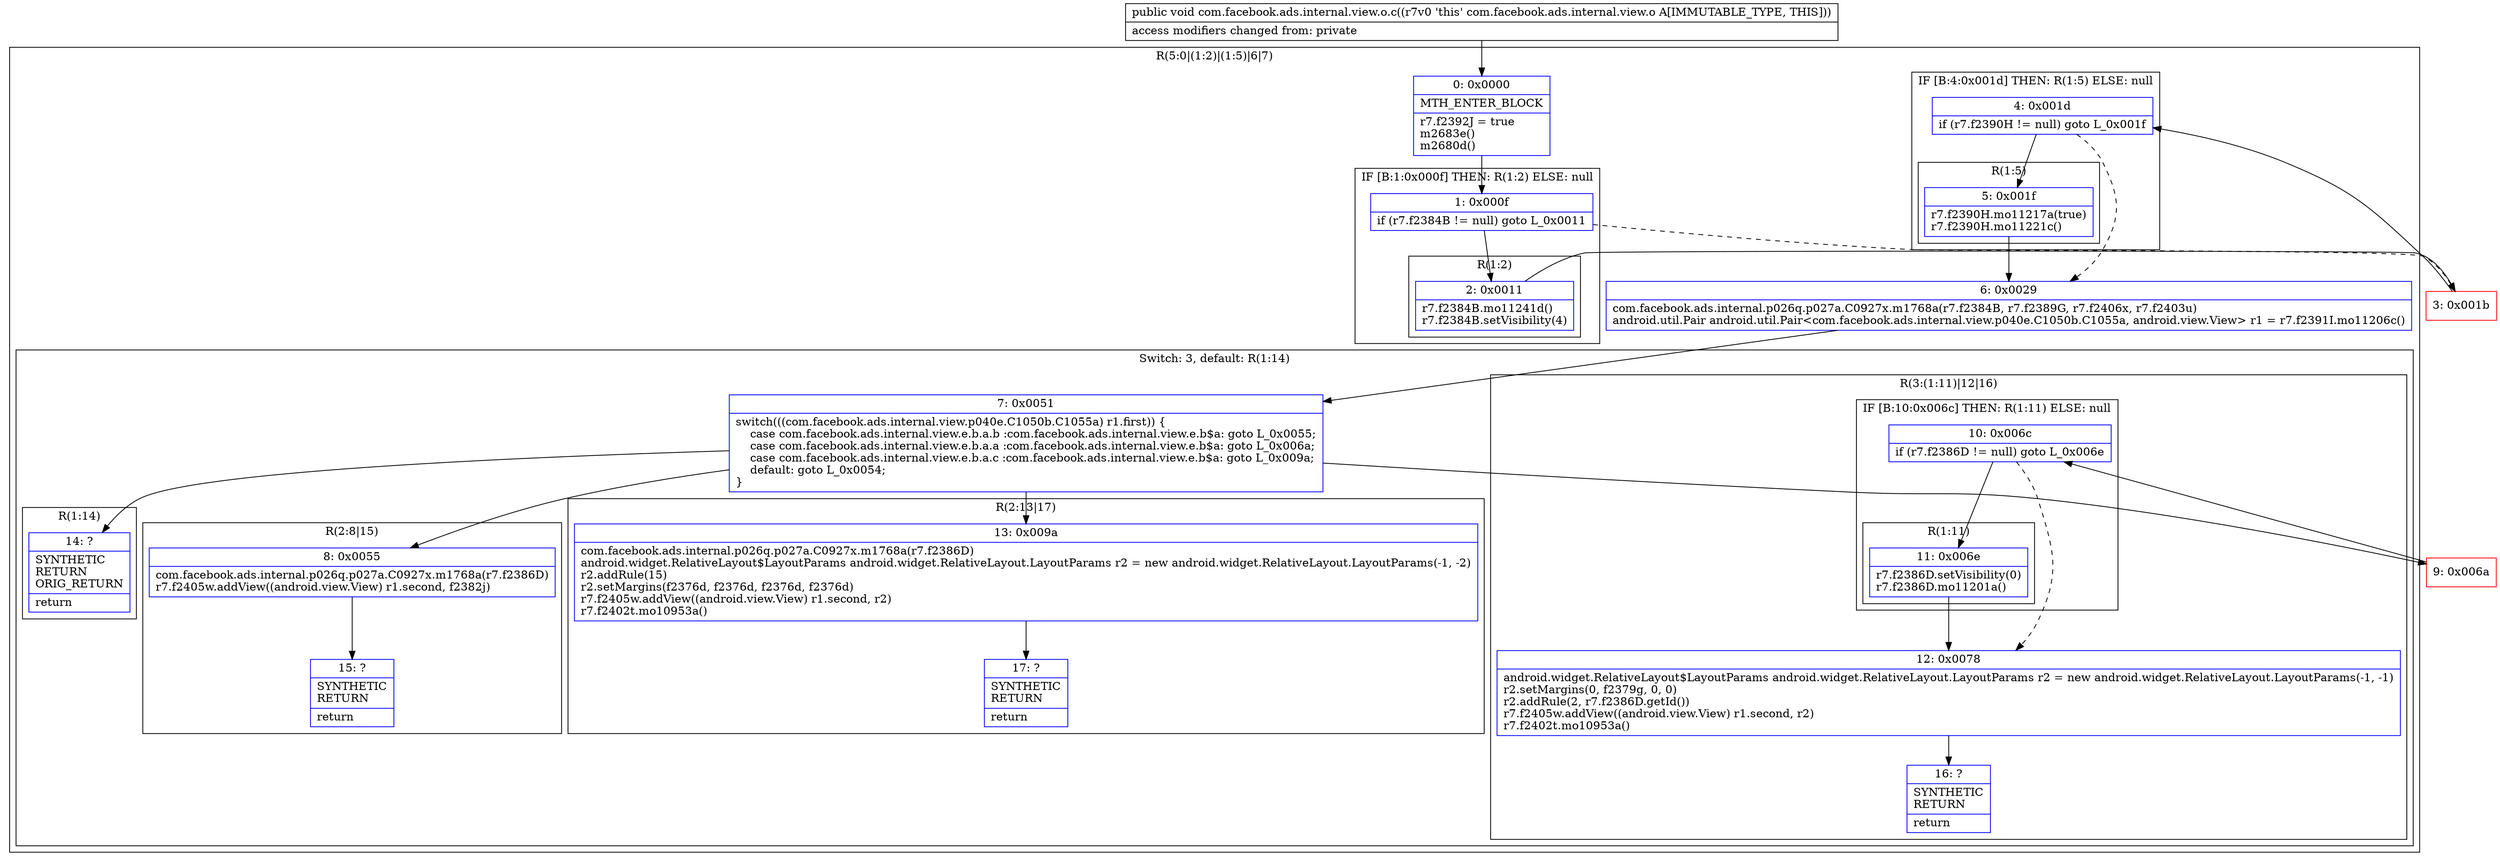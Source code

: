 digraph "CFG forcom.facebook.ads.internal.view.o.c()V" {
subgraph cluster_Region_675582055 {
label = "R(5:0|(1:2)|(1:5)|6|7)";
node [shape=record,color=blue];
Node_0 [shape=record,label="{0\:\ 0x0000|MTH_ENTER_BLOCK\l|r7.f2392J = true\lm2683e()\lm2680d()\l}"];
subgraph cluster_IfRegion_887480525 {
label = "IF [B:1:0x000f] THEN: R(1:2) ELSE: null";
node [shape=record,color=blue];
Node_1 [shape=record,label="{1\:\ 0x000f|if (r7.f2384B != null) goto L_0x0011\l}"];
subgraph cluster_Region_908150933 {
label = "R(1:2)";
node [shape=record,color=blue];
Node_2 [shape=record,label="{2\:\ 0x0011|r7.f2384B.mo11241d()\lr7.f2384B.setVisibility(4)\l}"];
}
}
subgraph cluster_IfRegion_1788759487 {
label = "IF [B:4:0x001d] THEN: R(1:5) ELSE: null";
node [shape=record,color=blue];
Node_4 [shape=record,label="{4\:\ 0x001d|if (r7.f2390H != null) goto L_0x001f\l}"];
subgraph cluster_Region_528000995 {
label = "R(1:5)";
node [shape=record,color=blue];
Node_5 [shape=record,label="{5\:\ 0x001f|r7.f2390H.mo11217a(true)\lr7.f2390H.mo11221c()\l}"];
}
}
Node_6 [shape=record,label="{6\:\ 0x0029|com.facebook.ads.internal.p026q.p027a.C0927x.m1768a(r7.f2384B, r7.f2389G, r7.f2406x, r7.f2403u)\landroid.util.Pair android.util.Pair\<com.facebook.ads.internal.view.p040e.C1050b.C1055a, android.view.View\> r1 = r7.f2391I.mo11206c()\l}"];
subgraph cluster_SwitchRegion_747368701 {
label = "Switch: 3, default: R(1:14)";
node [shape=record,color=blue];
Node_7 [shape=record,label="{7\:\ 0x0051|switch(((com.facebook.ads.internal.view.p040e.C1050b.C1055a) r1.first)) \{\l    case com.facebook.ads.internal.view.e.b.a.b :com.facebook.ads.internal.view.e.b$a: goto L_0x0055;\l    case com.facebook.ads.internal.view.e.b.a.a :com.facebook.ads.internal.view.e.b$a: goto L_0x006a;\l    case com.facebook.ads.internal.view.e.b.a.c :com.facebook.ads.internal.view.e.b$a: goto L_0x009a;\l    default: goto L_0x0054;\l\}\l}"];
subgraph cluster_Region_1897336723 {
label = "R(2:8|15)";
node [shape=record,color=blue];
Node_8 [shape=record,label="{8\:\ 0x0055|com.facebook.ads.internal.p026q.p027a.C0927x.m1768a(r7.f2386D)\lr7.f2405w.addView((android.view.View) r1.second, f2382j)\l}"];
Node_15 [shape=record,label="{15\:\ ?|SYNTHETIC\lRETURN\l|return\l}"];
}
subgraph cluster_Region_1495166368 {
label = "R(3:(1:11)|12|16)";
node [shape=record,color=blue];
subgraph cluster_IfRegion_75554633 {
label = "IF [B:10:0x006c] THEN: R(1:11) ELSE: null";
node [shape=record,color=blue];
Node_10 [shape=record,label="{10\:\ 0x006c|if (r7.f2386D != null) goto L_0x006e\l}"];
subgraph cluster_Region_945375916 {
label = "R(1:11)";
node [shape=record,color=blue];
Node_11 [shape=record,label="{11\:\ 0x006e|r7.f2386D.setVisibility(0)\lr7.f2386D.mo11201a()\l}"];
}
}
Node_12 [shape=record,label="{12\:\ 0x0078|android.widget.RelativeLayout$LayoutParams android.widget.RelativeLayout.LayoutParams r2 = new android.widget.RelativeLayout.LayoutParams(\-1, \-1)\lr2.setMargins(0, f2379g, 0, 0)\lr2.addRule(2, r7.f2386D.getId())\lr7.f2405w.addView((android.view.View) r1.second, r2)\lr7.f2402t.mo10953a()\l}"];
Node_16 [shape=record,label="{16\:\ ?|SYNTHETIC\lRETURN\l|return\l}"];
}
subgraph cluster_Region_1440024908 {
label = "R(2:13|17)";
node [shape=record,color=blue];
Node_13 [shape=record,label="{13\:\ 0x009a|com.facebook.ads.internal.p026q.p027a.C0927x.m1768a(r7.f2386D)\landroid.widget.RelativeLayout$LayoutParams android.widget.RelativeLayout.LayoutParams r2 = new android.widget.RelativeLayout.LayoutParams(\-1, \-2)\lr2.addRule(15)\lr2.setMargins(f2376d, f2376d, f2376d, f2376d)\lr7.f2405w.addView((android.view.View) r1.second, r2)\lr7.f2402t.mo10953a()\l}"];
Node_17 [shape=record,label="{17\:\ ?|SYNTHETIC\lRETURN\l|return\l}"];
}
subgraph cluster_Region_548539309 {
label = "R(1:14)";
node [shape=record,color=blue];
Node_14 [shape=record,label="{14\:\ ?|SYNTHETIC\lRETURN\lORIG_RETURN\l|return\l}"];
}
}
}
Node_3 [shape=record,color=red,label="{3\:\ 0x001b}"];
Node_9 [shape=record,color=red,label="{9\:\ 0x006a}"];
MethodNode[shape=record,label="{public void com.facebook.ads.internal.view.o.c((r7v0 'this' com.facebook.ads.internal.view.o A[IMMUTABLE_TYPE, THIS]))  | access modifiers changed from: private\l}"];
MethodNode -> Node_0;
Node_0 -> Node_1;
Node_1 -> Node_2;
Node_1 -> Node_3[style=dashed];
Node_2 -> Node_3;
Node_4 -> Node_5;
Node_4 -> Node_6[style=dashed];
Node_5 -> Node_6;
Node_6 -> Node_7;
Node_7 -> Node_8;
Node_7 -> Node_9;
Node_7 -> Node_13;
Node_7 -> Node_14;
Node_8 -> Node_15;
Node_10 -> Node_11;
Node_10 -> Node_12[style=dashed];
Node_11 -> Node_12;
Node_12 -> Node_16;
Node_13 -> Node_17;
Node_3 -> Node_4;
Node_9 -> Node_10;
}

